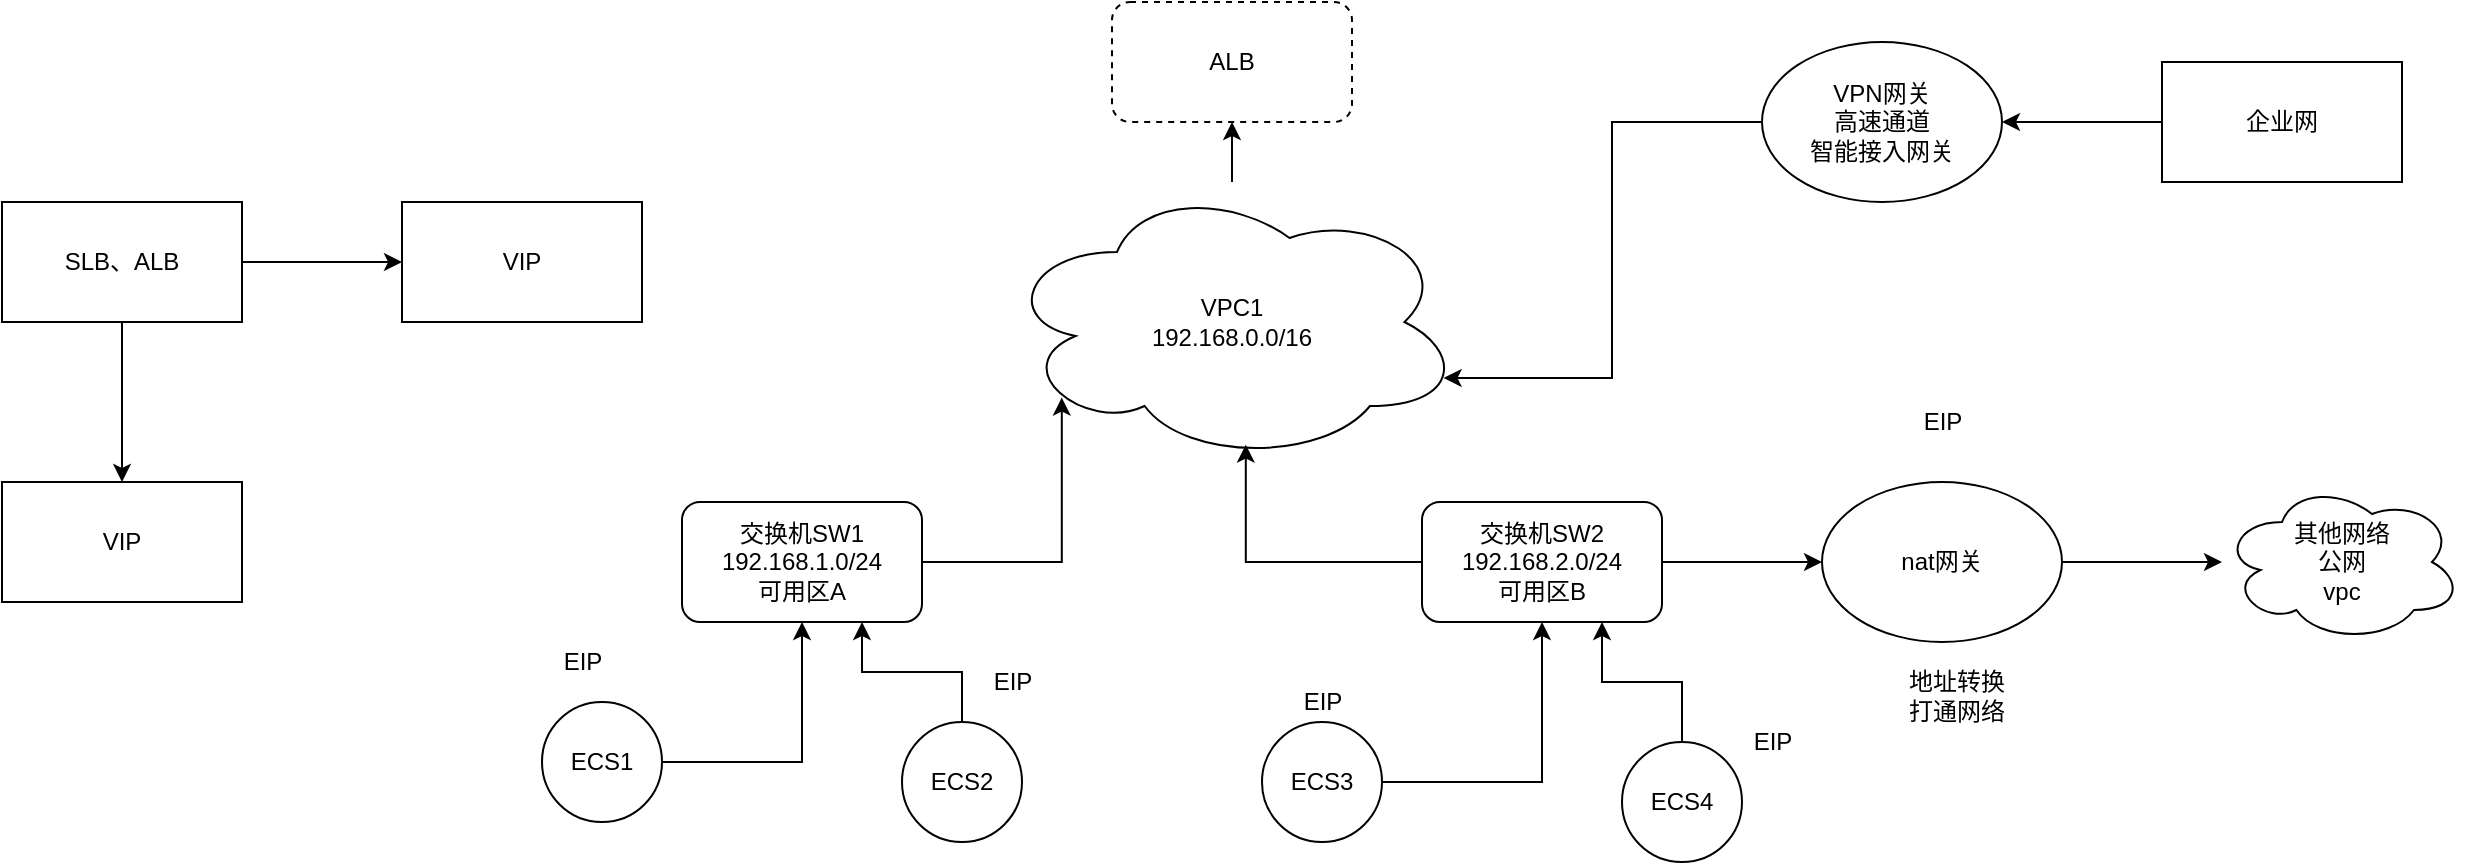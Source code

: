 <mxfile version="14.5.8" type="github">
  <diagram id="TPZYb2qimecCmIlYtfAf" name="Page-1">
    <mxGraphModel dx="2125" dy="752" grid="1" gridSize="10" guides="1" tooltips="1" connect="1" arrows="1" fold="1" page="1" pageScale="1" pageWidth="827" pageHeight="1169" math="0" shadow="0">
      <root>
        <mxCell id="0" />
        <mxCell id="1" parent="0" />
        <mxCell id="5vm9iIs35iIocdv9J6Gu-19" value="" style="edgeStyle=orthogonalEdgeStyle;rounded=0;orthogonalLoop=1;jettySize=auto;html=1;" parent="1" source="5vm9iIs35iIocdv9J6Gu-1" target="5vm9iIs35iIocdv9J6Gu-17" edge="1">
          <mxGeometry relative="1" as="geometry" />
        </mxCell>
        <mxCell id="5vm9iIs35iIocdv9J6Gu-1" value="VPC1&lt;br&gt;192.168.0.0/16" style="ellipse;shape=cloud;whiteSpace=wrap;html=1;" parent="1" vertex="1">
          <mxGeometry x="70" y="270" width="230" height="140" as="geometry" />
        </mxCell>
        <mxCell id="5vm9iIs35iIocdv9J6Gu-5" style="edgeStyle=orthogonalEdgeStyle;rounded=0;orthogonalLoop=1;jettySize=auto;html=1;entryX=0.13;entryY=0.77;entryDx=0;entryDy=0;entryPerimeter=0;" parent="1" source="5vm9iIs35iIocdv9J6Gu-3" target="5vm9iIs35iIocdv9J6Gu-1" edge="1">
          <mxGeometry relative="1" as="geometry" />
        </mxCell>
        <mxCell id="5vm9iIs35iIocdv9J6Gu-3" value="交换机SW1&lt;br&gt;192.168.1.0/24&lt;br&gt;可用区A" style="rounded=1;whiteSpace=wrap;html=1;" parent="1" vertex="1">
          <mxGeometry x="-90" y="430" width="120" height="60" as="geometry" />
        </mxCell>
        <mxCell id="5vm9iIs35iIocdv9J6Gu-8" style="edgeStyle=orthogonalEdgeStyle;rounded=0;orthogonalLoop=1;jettySize=auto;html=1;entryX=0.53;entryY=0.938;entryDx=0;entryDy=0;entryPerimeter=0;exitX=0;exitY=0.5;exitDx=0;exitDy=0;" parent="1" source="5vm9iIs35iIocdv9J6Gu-4" target="5vm9iIs35iIocdv9J6Gu-1" edge="1">
          <mxGeometry relative="1" as="geometry" />
        </mxCell>
        <mxCell id="DB-Ah4f5RdpKlJA63rXb-2" value="" style="edgeStyle=orthogonalEdgeStyle;rounded=0;orthogonalLoop=1;jettySize=auto;html=1;" parent="1" source="5vm9iIs35iIocdv9J6Gu-4" target="DB-Ah4f5RdpKlJA63rXb-1" edge="1">
          <mxGeometry relative="1" as="geometry" />
        </mxCell>
        <mxCell id="5vm9iIs35iIocdv9J6Gu-4" value="交换机SW2&lt;br&gt;192.168.2.0/24&lt;br&gt;可用区B" style="rounded=1;whiteSpace=wrap;html=1;" parent="1" vertex="1">
          <mxGeometry x="280" y="430" width="120" height="60" as="geometry" />
        </mxCell>
        <mxCell id="5vm9iIs35iIocdv9J6Gu-11" style="edgeStyle=orthogonalEdgeStyle;rounded=0;orthogonalLoop=1;jettySize=auto;html=1;" parent="1" source="5vm9iIs35iIocdv9J6Gu-9" target="5vm9iIs35iIocdv9J6Gu-3" edge="1">
          <mxGeometry relative="1" as="geometry" />
        </mxCell>
        <mxCell id="5vm9iIs35iIocdv9J6Gu-9" value="ECS1" style="ellipse;whiteSpace=wrap;html=1;aspect=fixed;" parent="1" vertex="1">
          <mxGeometry x="-160" y="530" width="60" height="60" as="geometry" />
        </mxCell>
        <mxCell id="5vm9iIs35iIocdv9J6Gu-12" style="edgeStyle=orthogonalEdgeStyle;rounded=0;orthogonalLoop=1;jettySize=auto;html=1;entryX=0.75;entryY=1;entryDx=0;entryDy=0;" parent="1" source="5vm9iIs35iIocdv9J6Gu-10" target="5vm9iIs35iIocdv9J6Gu-3" edge="1">
          <mxGeometry relative="1" as="geometry" />
        </mxCell>
        <mxCell id="5vm9iIs35iIocdv9J6Gu-10" value="ECS2" style="ellipse;whiteSpace=wrap;html=1;aspect=fixed;" parent="1" vertex="1">
          <mxGeometry x="20" y="540" width="60" height="60" as="geometry" />
        </mxCell>
        <mxCell id="5vm9iIs35iIocdv9J6Gu-15" style="edgeStyle=orthogonalEdgeStyle;rounded=0;orthogonalLoop=1;jettySize=auto;html=1;entryX=0.5;entryY=1;entryDx=0;entryDy=0;" parent="1" source="5vm9iIs35iIocdv9J6Gu-13" target="5vm9iIs35iIocdv9J6Gu-4" edge="1">
          <mxGeometry relative="1" as="geometry" />
        </mxCell>
        <mxCell id="5vm9iIs35iIocdv9J6Gu-13" value="ECS3" style="ellipse;whiteSpace=wrap;html=1;aspect=fixed;" parent="1" vertex="1">
          <mxGeometry x="200" y="540" width="60" height="60" as="geometry" />
        </mxCell>
        <mxCell id="5vm9iIs35iIocdv9J6Gu-16" style="edgeStyle=orthogonalEdgeStyle;rounded=0;orthogonalLoop=1;jettySize=auto;html=1;entryX=0.75;entryY=1;entryDx=0;entryDy=0;" parent="1" source="5vm9iIs35iIocdv9J6Gu-14" target="5vm9iIs35iIocdv9J6Gu-4" edge="1">
          <mxGeometry relative="1" as="geometry" />
        </mxCell>
        <mxCell id="5vm9iIs35iIocdv9J6Gu-14" value="ECS4" style="ellipse;whiteSpace=wrap;html=1;aspect=fixed;" parent="1" vertex="1">
          <mxGeometry x="380" y="550" width="60" height="60" as="geometry" />
        </mxCell>
        <mxCell id="5vm9iIs35iIocdv9J6Gu-17" value="ALB" style="rounded=1;whiteSpace=wrap;html=1;dashed=1;" parent="1" vertex="1">
          <mxGeometry x="125" y="180" width="120" height="60" as="geometry" />
        </mxCell>
        <mxCell id="5vm9iIs35iIocdv9J6Gu-20" value="EIP" style="text;html=1;align=center;verticalAlign=middle;resizable=0;points=[];autosize=1;strokeColor=none;" parent="1" vertex="1">
          <mxGeometry x="-155" y="500" width="30" height="20" as="geometry" />
        </mxCell>
        <mxCell id="5vm9iIs35iIocdv9J6Gu-21" value="EIP" style="text;html=1;align=center;verticalAlign=middle;resizable=0;points=[];autosize=1;strokeColor=none;" parent="1" vertex="1">
          <mxGeometry x="60" y="510" width="30" height="20" as="geometry" />
        </mxCell>
        <mxCell id="5vm9iIs35iIocdv9J6Gu-22" value="EIP" style="text;html=1;align=center;verticalAlign=middle;resizable=0;points=[];autosize=1;strokeColor=none;" parent="1" vertex="1">
          <mxGeometry x="215" y="520" width="30" height="20" as="geometry" />
        </mxCell>
        <mxCell id="5vm9iIs35iIocdv9J6Gu-23" value="EIP" style="text;html=1;align=center;verticalAlign=middle;resizable=0;points=[];autosize=1;strokeColor=none;" parent="1" vertex="1">
          <mxGeometry x="440" y="540" width="30" height="20" as="geometry" />
        </mxCell>
        <mxCell id="DB-Ah4f5RdpKlJA63rXb-4" value="" style="edgeStyle=orthogonalEdgeStyle;rounded=0;orthogonalLoop=1;jettySize=auto;html=1;" parent="1" source="DB-Ah4f5RdpKlJA63rXb-1" target="DB-Ah4f5RdpKlJA63rXb-3" edge="1">
          <mxGeometry relative="1" as="geometry" />
        </mxCell>
        <mxCell id="DB-Ah4f5RdpKlJA63rXb-1" value="nat网关" style="ellipse;whiteSpace=wrap;html=1;rounded=1;" parent="1" vertex="1">
          <mxGeometry x="480" y="420" width="120" height="80" as="geometry" />
        </mxCell>
        <mxCell id="DB-Ah4f5RdpKlJA63rXb-3" value="其他网络&lt;br&gt;公网&lt;br&gt;vpc" style="ellipse;shape=cloud;whiteSpace=wrap;html=1;rounded=1;" parent="1" vertex="1">
          <mxGeometry x="680" y="420" width="120" height="80" as="geometry" />
        </mxCell>
        <mxCell id="DB-Ah4f5RdpKlJA63rXb-5" value="EIP" style="text;html=1;align=center;verticalAlign=middle;resizable=0;points=[];autosize=1;strokeColor=none;" parent="1" vertex="1">
          <mxGeometry x="525" y="380" width="30" height="20" as="geometry" />
        </mxCell>
        <mxCell id="DB-Ah4f5RdpKlJA63rXb-6" value="地址转换&lt;br&gt;打通网络" style="text;html=1;align=center;verticalAlign=middle;resizable=0;points=[];autosize=1;strokeColor=none;" parent="1" vertex="1">
          <mxGeometry x="517" y="512" width="60" height="30" as="geometry" />
        </mxCell>
        <mxCell id="DB-Ah4f5RdpKlJA63rXb-9" value="" style="edgeStyle=orthogonalEdgeStyle;rounded=0;orthogonalLoop=1;jettySize=auto;html=1;" parent="1" source="DB-Ah4f5RdpKlJA63rXb-7" target="DB-Ah4f5RdpKlJA63rXb-8" edge="1">
          <mxGeometry relative="1" as="geometry" />
        </mxCell>
        <mxCell id="DB-Ah4f5RdpKlJA63rXb-11" value="" style="edgeStyle=orthogonalEdgeStyle;rounded=0;orthogonalLoop=1;jettySize=auto;html=1;" parent="1" source="DB-Ah4f5RdpKlJA63rXb-7" target="DB-Ah4f5RdpKlJA63rXb-10" edge="1">
          <mxGeometry relative="1" as="geometry" />
        </mxCell>
        <mxCell id="DB-Ah4f5RdpKlJA63rXb-7" value="SLB、ALB" style="rounded=0;whiteSpace=wrap;html=1;" parent="1" vertex="1">
          <mxGeometry x="-430" y="280" width="120" height="60" as="geometry" />
        </mxCell>
        <mxCell id="DB-Ah4f5RdpKlJA63rXb-8" value="VIP" style="rounded=0;whiteSpace=wrap;html=1;" parent="1" vertex="1">
          <mxGeometry x="-430" y="420" width="120" height="60" as="geometry" />
        </mxCell>
        <mxCell id="DB-Ah4f5RdpKlJA63rXb-10" value="VIP" style="rounded=0;whiteSpace=wrap;html=1;" parent="1" vertex="1">
          <mxGeometry x="-230" y="280" width="120" height="60" as="geometry" />
        </mxCell>
        <mxCell id="7fDWAeUYDPH0vyxgW2CC-7" style="edgeStyle=orthogonalEdgeStyle;rounded=0;orthogonalLoop=1;jettySize=auto;html=1;entryX=0.96;entryY=0.7;entryDx=0;entryDy=0;entryPerimeter=0;" parent="1" source="7fDWAeUYDPH0vyxgW2CC-3" target="5vm9iIs35iIocdv9J6Gu-1" edge="1">
          <mxGeometry relative="1" as="geometry" />
        </mxCell>
        <mxCell id="7fDWAeUYDPH0vyxgW2CC-3" value="VPN网关&lt;br&gt;高速通道&lt;br&gt;智能接入网关" style="ellipse;whiteSpace=wrap;html=1;" parent="1" vertex="1">
          <mxGeometry x="450" y="200" width="120" height="80" as="geometry" />
        </mxCell>
        <mxCell id="7fDWAeUYDPH0vyxgW2CC-8" style="edgeStyle=orthogonalEdgeStyle;rounded=0;orthogonalLoop=1;jettySize=auto;html=1;entryX=1;entryY=0.5;entryDx=0;entryDy=0;" parent="1" source="7fDWAeUYDPH0vyxgW2CC-5" target="7fDWAeUYDPH0vyxgW2CC-3" edge="1">
          <mxGeometry relative="1" as="geometry" />
        </mxCell>
        <mxCell id="7fDWAeUYDPH0vyxgW2CC-5" value="企业网" style="whiteSpace=wrap;html=1;" parent="1" vertex="1">
          <mxGeometry x="650" y="210" width="120" height="60" as="geometry" />
        </mxCell>
      </root>
    </mxGraphModel>
  </diagram>
</mxfile>
